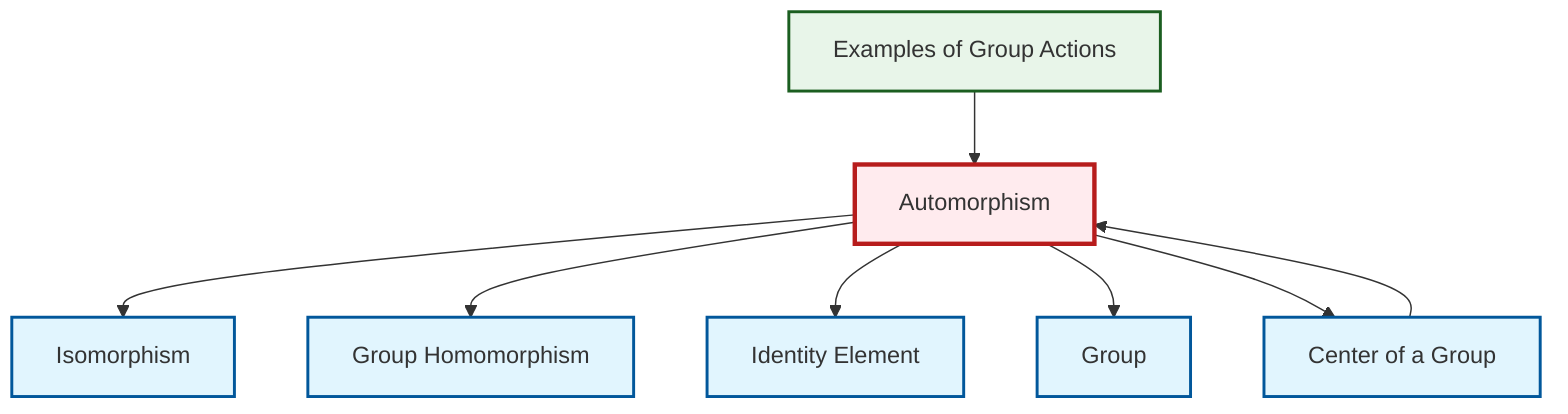 graph TD
    classDef definition fill:#e1f5fe,stroke:#01579b,stroke-width:2px
    classDef theorem fill:#f3e5f5,stroke:#4a148c,stroke-width:2px
    classDef axiom fill:#fff3e0,stroke:#e65100,stroke-width:2px
    classDef example fill:#e8f5e9,stroke:#1b5e20,stroke-width:2px
    classDef current fill:#ffebee,stroke:#b71c1c,stroke-width:3px
    def-isomorphism["Isomorphism"]:::definition
    def-group["Group"]:::definition
    def-identity-element["Identity Element"]:::definition
    def-homomorphism["Group Homomorphism"]:::definition
    ex-group-action-examples["Examples of Group Actions"]:::example
    def-automorphism["Automorphism"]:::definition
    def-center-of-group["Center of a Group"]:::definition
    def-center-of-group --> def-automorphism
    def-automorphism --> def-isomorphism
    ex-group-action-examples --> def-automorphism
    def-automorphism --> def-homomorphism
    def-automorphism --> def-identity-element
    def-automorphism --> def-group
    def-automorphism --> def-center-of-group
    class def-automorphism current